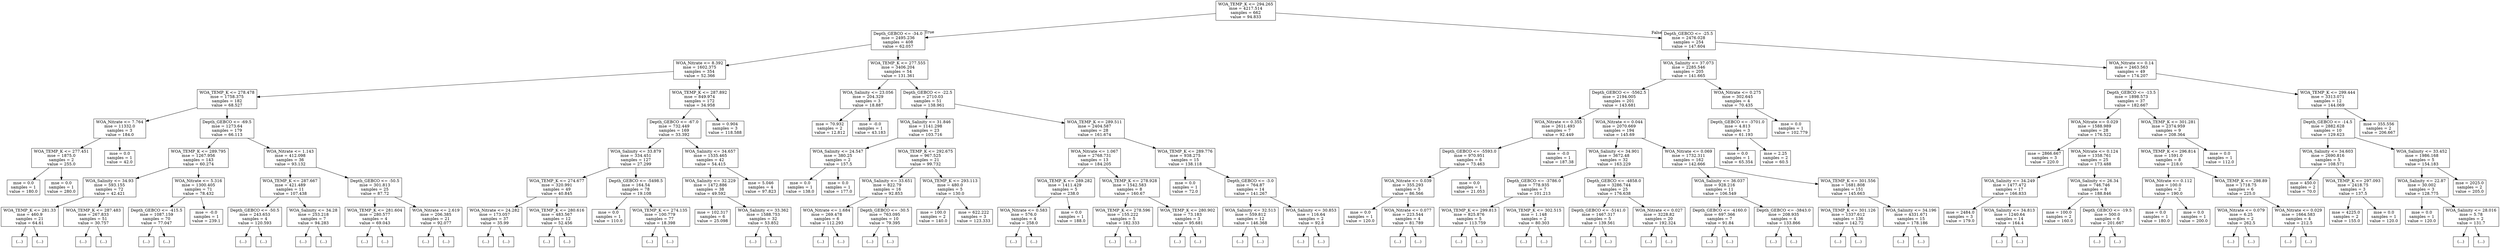 digraph Tree {
node [shape=box] ;
0 [label="WOA_TEMP_K <= 294.265\nmse = 4217.514\nsamples = 662\nvalue = 94.833"] ;
1 [label="Depth_GEBCO <= -34.0\nmse = 2495.236\nsamples = 408\nvalue = 62.057"] ;
0 -> 1 [labeldistance=2.5, labelangle=45, headlabel="True"] ;
2 [label="WOA_Nitrate <= 8.392\nmse = 1602.375\nsamples = 354\nvalue = 52.366"] ;
1 -> 2 ;
3 [label="WOA_TEMP_K <= 278.478\nmse = 1758.375\nsamples = 182\nvalue = 68.527"] ;
2 -> 3 ;
4 [label="WOA_Nitrate <= 7.764\nmse = 11332.0\nsamples = 3\nvalue = 184.0"] ;
3 -> 4 ;
5 [label="WOA_TEMP_K <= 277.451\nmse = 1875.0\nsamples = 2\nvalue = 255.0"] ;
4 -> 5 ;
6 [label="mse = 0.0\nsamples = 1\nvalue = 180.0"] ;
5 -> 6 ;
7 [label="mse = 0.0\nsamples = 1\nvalue = 280.0"] ;
5 -> 7 ;
8 [label="mse = 0.0\nsamples = 1\nvalue = 42.0"] ;
4 -> 8 ;
9 [label="Depth_GEBCO <= -69.5\nmse = 1273.64\nsamples = 179\nvalue = 66.113"] ;
3 -> 9 ;
10 [label="WOA_TEMP_K <= 289.795\nmse = 1267.956\nsamples = 143\nvalue = 60.274"] ;
9 -> 10 ;
11 [label="WOA_Salinity <= 34.93\nmse = 593.155\nsamples = 72\nvalue = 42.421"] ;
10 -> 11 ;
12 [label="WOA_TEMP_K <= 281.33\nmse = 460.9\nsamples = 21\nvalue = 64.61"] ;
11 -> 12 ;
13 [label="(...)"] ;
12 -> 13 ;
20 [label="(...)"] ;
12 -> 20 ;
51 [label="WOA_TEMP_K <= 287.483\nmse = 267.833\nsamples = 51\nvalue = 30.757"] ;
11 -> 51 ;
52 [label="(...)"] ;
51 -> 52 ;
93 [label="(...)"] ;
51 -> 93 ;
114 [label="WOA_Nitrate <= 5.316\nmse = 1300.405\nsamples = 71\nvalue = 78.432"] ;
10 -> 114 ;
115 [label="Depth_GEBCO <= -415.5\nmse = 1087.159\nsamples = 70\nvalue = 77.047"] ;
114 -> 115 ;
116 [label="(...)"] ;
115 -> 116 ;
227 [label="(...)"] ;
115 -> 227 ;
232 [label="mse = -0.0\nsamples = 1\nvalue = 239.1"] ;
114 -> 232 ;
233 [label="WOA_Nitrate <= 1.143\nmse = 412.098\nsamples = 36\nvalue = 93.132"] ;
9 -> 233 ;
234 [label="WOA_TEMP_K <= 287.667\nmse = 421.489\nsamples = 11\nvalue = 107.438"] ;
233 -> 234 ;
235 [label="Depth_GEBCO <= -50.5\nmse = 243.653\nsamples = 4\nvalue = 120.593"] ;
234 -> 235 ;
236 [label="(...)"] ;
235 -> 236 ;
239 [label="(...)"] ;
235 -> 239 ;
240 [label="WOA_Salinity <= 34.28\nmse = 253.218\nsamples = 7\nvalue = 94.283"] ;
234 -> 240 ;
241 [label="(...)"] ;
240 -> 241 ;
242 [label="(...)"] ;
240 -> 242 ;
253 [label="Depth_GEBCO <= -50.5\nmse = 301.813\nsamples = 25\nvalue = 87.72"] ;
233 -> 253 ;
254 [label="WOA_TEMP_K <= 281.604\nmse = 280.577\nsamples = 4\nvalue = 69.043"] ;
253 -> 254 ;
255 [label="(...)"] ;
254 -> 255 ;
258 [label="(...)"] ;
254 -> 258 ;
261 [label="WOA_Nitrate <= 2.619\nmse = 206.385\nsamples = 21\nvalue = 92.077"] ;
253 -> 261 ;
262 [label="(...)"] ;
261 -> 262 ;
271 [label="(...)"] ;
261 -> 271 ;
288 [label="WOA_TEMP_K <= 287.892\nmse = 849.974\nsamples = 172\nvalue = 34.958"] ;
2 -> 288 ;
289 [label="Depth_GEBCO <= -67.0\nmse = 732.449\nsamples = 169\nvalue = 33.392"] ;
288 -> 289 ;
290 [label="WOA_Salinity <= 33.879\nmse = 334.451\nsamples = 127\nvalue = 27.299"] ;
289 -> 290 ;
291 [label="WOA_TEMP_K <= 274.677\nmse = 320.991\nsamples = 49\nvalue = 40.845"] ;
290 -> 291 ;
292 [label="WOA_Nitrate <= 24.282\nmse = 173.057\nsamples = 37\nvalue = 35.99"] ;
291 -> 292 ;
293 [label="(...)"] ;
292 -> 293 ;
314 [label="(...)"] ;
292 -> 314 ;
359 [label="WOA_TEMP_K <= 280.616\nmse = 483.567\nsamples = 12\nvalue = 52.456"] ;
291 -> 359 ;
360 [label="(...)"] ;
359 -> 360 ;
381 [label="(...)"] ;
359 -> 381 ;
382 [label="Depth_GEBCO <= -5498.5\nmse = 164.54\nsamples = 78\nvalue = 19.108"] ;
290 -> 382 ;
383 [label="mse = 0.0\nsamples = 1\nvalue = 110.0"] ;
382 -> 383 ;
384 [label="WOA_TEMP_K <= 274.135\nmse = 100.779\nsamples = 77\nvalue = 18.398"] ;
382 -> 384 ;
385 [label="(...)"] ;
384 -> 385 ;
402 [label="(...)"] ;
384 -> 402 ;
497 [label="WOA_Salinity <= 34.657\nmse = 1535.465\nsamples = 42\nvalue = 54.415"] ;
289 -> 497 ;
498 [label="WOA_Salinity <= 32.229\nmse = 1472.886\nsamples = 38\nvalue = 49.592"] ;
497 -> 498 ;
499 [label="mse = 102.317\nsamples = 6\nvalue = 25.098"] ;
498 -> 499 ;
500 [label="WOA_Salinity <= 33.362\nmse = 1588.753\nsamples = 32\nvalue = 53.852"] ;
498 -> 500 ;
501 [label="(...)"] ;
500 -> 501 ;
508 [label="(...)"] ;
500 -> 508 ;
519 [label="mse = 5.046\nsamples = 4\nvalue = 97.823"] ;
497 -> 519 ;
520 [label="mse = 0.904\nsamples = 3\nvalue = 118.588"] ;
288 -> 520 ;
521 [label="WOA_TEMP_K <= 277.555\nmse = 3406.204\nsamples = 54\nvalue = 131.361"] ;
1 -> 521 ;
522 [label="WOA_Salinity <= 23.056\nmse = 204.329\nsamples = 3\nvalue = 18.887"] ;
521 -> 522 ;
523 [label="mse = 70.932\nsamples = 2\nvalue = 12.812"] ;
522 -> 523 ;
524 [label="mse = -0.0\nsamples = 1\nvalue = 43.183"] ;
522 -> 524 ;
525 [label="Depth_GEBCO <= -22.5\nmse = 2710.03\nsamples = 51\nvalue = 138.961"] ;
521 -> 525 ;
526 [label="WOA_Salinity <= 31.846\nmse = 1141.298\nsamples = 23\nvalue = 103.716"] ;
525 -> 526 ;
527 [label="WOA_Salinity <= 24.547\nmse = 380.25\nsamples = 2\nvalue = 157.5"] ;
526 -> 527 ;
528 [label="mse = 0.0\nsamples = 1\nvalue = 138.0"] ;
527 -> 528 ;
529 [label="mse = 0.0\nsamples = 1\nvalue = 177.0"] ;
527 -> 529 ;
530 [label="WOA_TEMP_K <= 292.675\nmse = 967.525\nsamples = 21\nvalue = 99.732"] ;
526 -> 530 ;
531 [label="WOA_Salinity <= 33.651\nmse = 822.79\nsamples = 16\nvalue = 92.853"] ;
530 -> 531 ;
532 [label="WOA_Nitrate <= 1.684\nmse = 269.478\nsamples = 6\nvalue = 112.293"] ;
531 -> 532 ;
533 [label="(...)"] ;
532 -> 533 ;
536 [label="(...)"] ;
532 -> 536 ;
541 [label="Depth_GEBCO <= -30.5\nmse = 763.095\nsamples = 10\nvalue = 79.395"] ;
531 -> 541 ;
542 [label="(...)"] ;
541 -> 542 ;
545 [label="(...)"] ;
541 -> 545 ;
556 [label="WOA_TEMP_K <= 293.113\nmse = 480.0\nsamples = 5\nvalue = 130.0"] ;
530 -> 556 ;
557 [label="mse = 100.0\nsamples = 2\nvalue = 140.0"] ;
556 -> 557 ;
558 [label="mse = 622.222\nsamples = 3\nvalue = 123.333"] ;
556 -> 558 ;
559 [label="WOA_TEMP_K <= 289.511\nmse = 2404.587\nsamples = 28\nvalue = 161.674"] ;
525 -> 559 ;
560 [label="WOA_Nitrate <= 1.067\nmse = 2768.731\nsamples = 13\nvalue = 184.205"] ;
559 -> 560 ;
561 [label="WOA_TEMP_K <= 289.282\nmse = 1411.429\nsamples = 5\nvalue = 238.0"] ;
560 -> 561 ;
562 [label="WOA_Nitrate <= 0.583\nmse = 576.0\nsamples = 4\nvalue = 258.0"] ;
561 -> 562 ;
563 [label="(...)"] ;
562 -> 563 ;
566 [label="(...)"] ;
562 -> 566 ;
567 [label="mse = 0.0\nsamples = 1\nvalue = 188.0"] ;
561 -> 567 ;
568 [label="WOA_TEMP_K <= 278.928\nmse = 1542.583\nsamples = 8\nvalue = 160.67"] ;
560 -> 568 ;
569 [label="WOA_TEMP_K <= 278.596\nmse = 155.222\nsamples = 5\nvalue = 182.333"] ;
568 -> 569 ;
570 [label="(...)"] ;
569 -> 570 ;
577 [label="(...)"] ;
569 -> 577 ;
578 [label="WOA_TEMP_K <= 280.902\nmse = 73.183\nsamples = 3\nvalue = 95.681"] ;
568 -> 578 ;
579 [label="(...)"] ;
578 -> 579 ;
582 [label="(...)"] ;
578 -> 582 ;
583 [label="WOA_TEMP_K <= 289.776\nmse = 938.275\nsamples = 15\nvalue = 138.118"] ;
559 -> 583 ;
584 [label="mse = 0.0\nsamples = 1\nvalue = 72.0"] ;
583 -> 584 ;
585 [label="Depth_GEBCO <= -3.0\nmse = 764.87\nsamples = 14\nvalue = 141.267"] ;
583 -> 585 ;
586 [label="WOA_Salinity <= 32.513\nmse = 559.812\nsamples = 12\nvalue = 146.368"] ;
585 -> 586 ;
587 [label="(...)"] ;
586 -> 587 ;
600 [label="(...)"] ;
586 -> 600 ;
609 [label="WOA_Salinity <= 30.853\nmse = 116.64\nsamples = 2\nvalue = 92.8"] ;
585 -> 609 ;
610 [label="(...)"] ;
609 -> 610 ;
611 [label="(...)"] ;
609 -> 611 ;
612 [label="Depth_GEBCO <= -25.5\nmse = 2476.028\nsamples = 254\nvalue = 147.604"] ;
0 -> 612 [labeldistance=2.5, labelangle=-45, headlabel="False"] ;
613 [label="WOA_Salinity <= 37.073\nmse = 2285.546\nsamples = 205\nvalue = 141.665"] ;
612 -> 613 ;
614 [label="Depth_GEBCO <= -5562.5\nmse = 2194.005\nsamples = 201\nvalue = 143.681"] ;
613 -> 614 ;
615 [label="WOA_Nitrate <= 0.355\nmse = 2611.493\nsamples = 7\nvalue = 92.449"] ;
614 -> 615 ;
616 [label="Depth_GEBCO <= -5593.0\nmse = 970.951\nsamples = 6\nvalue = 73.463"] ;
615 -> 616 ;
617 [label="WOA_Nitrate <= 0.039\nmse = 355.293\nsamples = 5\nvalue = 86.566"] ;
616 -> 617 ;
618 [label="mse = 0.0\nsamples = 1\nvalue = 120.0"] ;
617 -> 618 ;
619 [label="WOA_Nitrate <= 0.077\nmse = 223.544\nsamples = 4\nvalue = 81.789"] ;
617 -> 619 ;
620 [label="(...)"] ;
619 -> 620 ;
623 [label="(...)"] ;
619 -> 623 ;
626 [label="mse = 0.0\nsamples = 1\nvalue = 21.053"] ;
616 -> 626 ;
627 [label="mse = -0.0\nsamples = 1\nvalue = 187.38"] ;
615 -> 627 ;
628 [label="WOA_Nitrate <= 0.044\nmse = 2070.669\nsamples = 194\nvalue = 145.69"] ;
614 -> 628 ;
629 [label="WOA_Salinity <= 34.901\nmse = 3672.48\nsamples = 32\nvalue = 163.229"] ;
628 -> 629 ;
630 [label="Depth_GEBCO <= -3786.0\nmse = 778.935\nsamples = 7\nvalue = 101.213"] ;
629 -> 630 ;
631 [label="WOA_TEMP_K <= 299.813\nmse = 825.876\nsamples = 5\nvalue = 113.759"] ;
630 -> 631 ;
632 [label="(...)"] ;
631 -> 632 ;
635 [label="(...)"] ;
631 -> 635 ;
640 [label="WOA_TEMP_K <= 302.515\nmse = 1.148\nsamples = 2\nvalue = 80.303"] ;
630 -> 640 ;
641 [label="(...)"] ;
640 -> 641 ;
642 [label="(...)"] ;
640 -> 642 ;
643 [label="Depth_GEBCO <= -4858.0\nmse = 3286.744\nsamples = 25\nvalue = 176.638"] ;
629 -> 643 ;
644 [label="Depth_GEBCO <= -5141.0\nmse = 1467.317\nsamples = 5\nvalue = 139.561"] ;
643 -> 644 ;
645 [label="(...)"] ;
644 -> 645 ;
648 [label="(...)"] ;
644 -> 648 ;
653 [label="WOA_Nitrate <= 0.027\nmse = 3228.82\nsamples = 20\nvalue = 192.324"] ;
643 -> 653 ;
654 [label="(...)"] ;
653 -> 654 ;
665 [label="(...)"] ;
653 -> 665 ;
680 [label="WOA_Nitrate <= 0.069\nmse = 1732.311\nsamples = 162\nvalue = 142.666"] ;
628 -> 680 ;
681 [label="WOA_Salinity <= 36.037\nmse = 928.216\nsamples = 11\nvalue = 106.549"] ;
680 -> 681 ;
682 [label="Depth_GEBCO <= -4160.0\nmse = 697.366\nsamples = 7\nvalue = 91.84"] ;
681 -> 682 ;
683 [label="(...)"] ;
682 -> 683 ;
686 [label="(...)"] ;
682 -> 686 ;
693 [label="Depth_GEBCO <= -3843.0\nmse = 208.935\nsamples = 4\nvalue = 133.866"] ;
681 -> 693 ;
694 [label="(...)"] ;
693 -> 694 ;
697 [label="(...)"] ;
693 -> 697 ;
700 [label="WOA_TEMP_K <= 301.556\nmse = 1681.808\nsamples = 151\nvalue = 145.663"] ;
680 -> 700 ;
701 [label="WOA_TEMP_K <= 301.126\nmse = 1337.612\nsamples = 136\nvalue = 142.72"] ;
700 -> 701 ;
702 [label="(...)"] ;
701 -> 702 ;
915 [label="(...)"] ;
701 -> 915 ;
924 [label="WOA_Salinity <= 34.196\nmse = 4331.671\nsamples = 15\nvalue = 178.186"] ;
700 -> 924 ;
925 [label="(...)"] ;
924 -> 925 ;
940 [label="(...)"] ;
924 -> 940 ;
951 [label="WOA_Nitrate <= 0.275\nmse = 302.645\nsamples = 4\nvalue = 70.435"] ;
613 -> 951 ;
952 [label="Depth_GEBCO <= -3701.0\nmse = 4.813\nsamples = 3\nvalue = 61.193"] ;
951 -> 952 ;
953 [label="mse = 0.0\nsamples = 1\nvalue = 65.354"] ;
952 -> 953 ;
954 [label="mse = 2.25\nsamples = 2\nvalue = 60.5"] ;
952 -> 954 ;
955 [label="mse = 0.0\nsamples = 1\nvalue = 102.779"] ;
951 -> 955 ;
956 [label="WOA_Nitrate <= 0.14\nmse = 2463.563\nsamples = 49\nvalue = 174.207"] ;
612 -> 956 ;
957 [label="Depth_GEBCO <= -13.5\nmse = 1898.573\nsamples = 37\nvalue = 182.667"] ;
956 -> 957 ;
958 [label="WOA_Nitrate <= 0.029\nmse = 1588.989\nsamples = 28\nvalue = 176.522"] ;
957 -> 958 ;
959 [label="mse = 2866.667\nsamples = 3\nvalue = 220.0"] ;
958 -> 959 ;
960 [label="WOA_Nitrate <= 0.124\nmse = 1358.761\nsamples = 25\nvalue = 173.488"] ;
958 -> 960 ;
961 [label="WOA_Salinity <= 34.249\nmse = 1477.472\nsamples = 17\nvalue = 166.833"] ;
960 -> 961 ;
962 [label="mse = 2484.0\nsamples = 3\nvalue = 179.0"] ;
961 -> 962 ;
963 [label="WOA_Salinity <= 34.813\nmse = 1240.64\nsamples = 14\nvalue = 164.4"] ;
961 -> 963 ;
964 [label="(...)"] ;
963 -> 964 ;
967 [label="(...)"] ;
963 -> 967 ;
974 [label="WOA_Salinity <= 26.34\nmse = 746.746\nsamples = 8\nvalue = 188.846"] ;
960 -> 974 ;
975 [label="mse = 100.0\nsamples = 2\nvalue = 160.0"] ;
974 -> 975 ;
976 [label="Depth_GEBCO <= -19.5\nmse = 500.0\nsamples = 6\nvalue = 201.667"] ;
974 -> 976 ;
977 [label="(...)"] ;
976 -> 977 ;
980 [label="(...)"] ;
976 -> 980 ;
981 [label="WOA_TEMP_K <= 301.281\nmse = 2374.959\nsamples = 9\nvalue = 208.364"] ;
957 -> 981 ;
982 [label="WOA_TEMP_K <= 296.814\nmse = 1591.0\nsamples = 8\nvalue = 218.0"] ;
981 -> 982 ;
983 [label="WOA_Nitrate <= 0.112\nmse = 100.0\nsamples = 2\nvalue = 190.0"] ;
982 -> 983 ;
984 [label="mse = 0.0\nsamples = 1\nvalue = 180.0"] ;
983 -> 984 ;
985 [label="mse = 0.0\nsamples = 1\nvalue = 200.0"] ;
983 -> 985 ;
986 [label="WOA_TEMP_K <= 298.89\nmse = 1718.75\nsamples = 6\nvalue = 225.0"] ;
982 -> 986 ;
987 [label="WOA_Nitrate <= 0.079\nmse = 6.25\nsamples = 2\nvalue = 262.5"] ;
986 -> 987 ;
988 [label="(...)"] ;
987 -> 988 ;
989 [label="(...)"] ;
987 -> 989 ;
990 [label="WOA_Nitrate <= 0.029\nmse = 1664.583\nsamples = 4\nvalue = 212.5"] ;
986 -> 990 ;
991 [label="(...)"] ;
990 -> 991 ;
992 [label="(...)"] ;
990 -> 992 ;
995 [label="mse = 0.0\nsamples = 1\nvalue = 112.0"] ;
981 -> 995 ;
996 [label="WOA_TEMP_K <= 299.444\nmse = 3313.071\nsamples = 12\nvalue = 144.069"] ;
956 -> 996 ;
997 [label="Depth_GEBCO <= -14.5\nmse = 2882.628\nsamples = 10\nvalue = 129.623"] ;
996 -> 997 ;
998 [label="WOA_Salinity <= 34.603\nmse = 2690.816\nsamples = 5\nvalue = 108.571"] ;
997 -> 998 ;
999 [label="mse = 450.0\nsamples = 2\nvalue = 70.0"] ;
998 -> 999 ;
1000 [label="WOA_TEMP_K <= 297.093\nmse = 2418.75\nsamples = 3\nvalue = 137.5"] ;
998 -> 1000 ;
1001 [label="mse = 4225.0\nsamples = 2\nvalue = 155.0"] ;
1000 -> 1001 ;
1002 [label="mse = 0.0\nsamples = 1\nvalue = 120.0"] ;
1000 -> 1002 ;
1003 [label="WOA_Salinity <= 33.452\nmse = 1986.168\nsamples = 5\nvalue = 154.183"] ;
997 -> 1003 ;
1004 [label="WOA_Salinity <= 22.87\nmse = 30.002\nsamples = 3\nvalue = 128.775"] ;
1003 -> 1004 ;
1005 [label="mse = 0.0\nsamples = 1\nvalue = 120.0"] ;
1004 -> 1005 ;
1006 [label="WOA_Salinity <= 28.016\nmse = 5.78\nsamples = 2\nvalue = 131.7"] ;
1004 -> 1006 ;
1007 [label="(...)"] ;
1006 -> 1007 ;
1008 [label="(...)"] ;
1006 -> 1008 ;
1009 [label="mse = 2025.0\nsamples = 2\nvalue = 205.0"] ;
1003 -> 1009 ;
1010 [label="mse = 355.556\nsamples = 2\nvalue = 206.667"] ;
996 -> 1010 ;
}